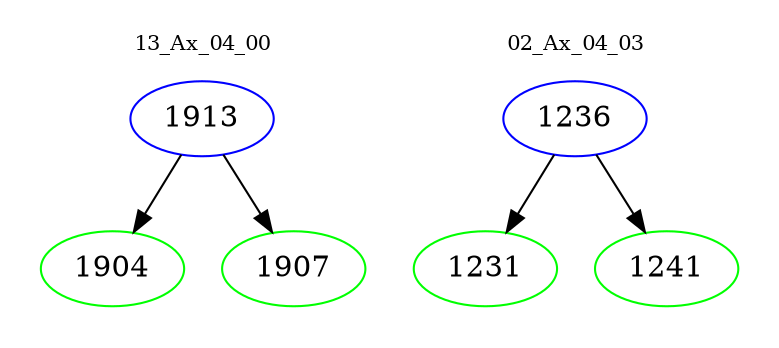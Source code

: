 digraph{
subgraph cluster_0 {
color = white
label = "13_Ax_04_00";
fontsize=10;
T0_1913 [label="1913", color="blue"]
T0_1913 -> T0_1904 [color="black"]
T0_1904 [label="1904", color="green"]
T0_1913 -> T0_1907 [color="black"]
T0_1907 [label="1907", color="green"]
}
subgraph cluster_1 {
color = white
label = "02_Ax_04_03";
fontsize=10;
T1_1236 [label="1236", color="blue"]
T1_1236 -> T1_1231 [color="black"]
T1_1231 [label="1231", color="green"]
T1_1236 -> T1_1241 [color="black"]
T1_1241 [label="1241", color="green"]
}
}

